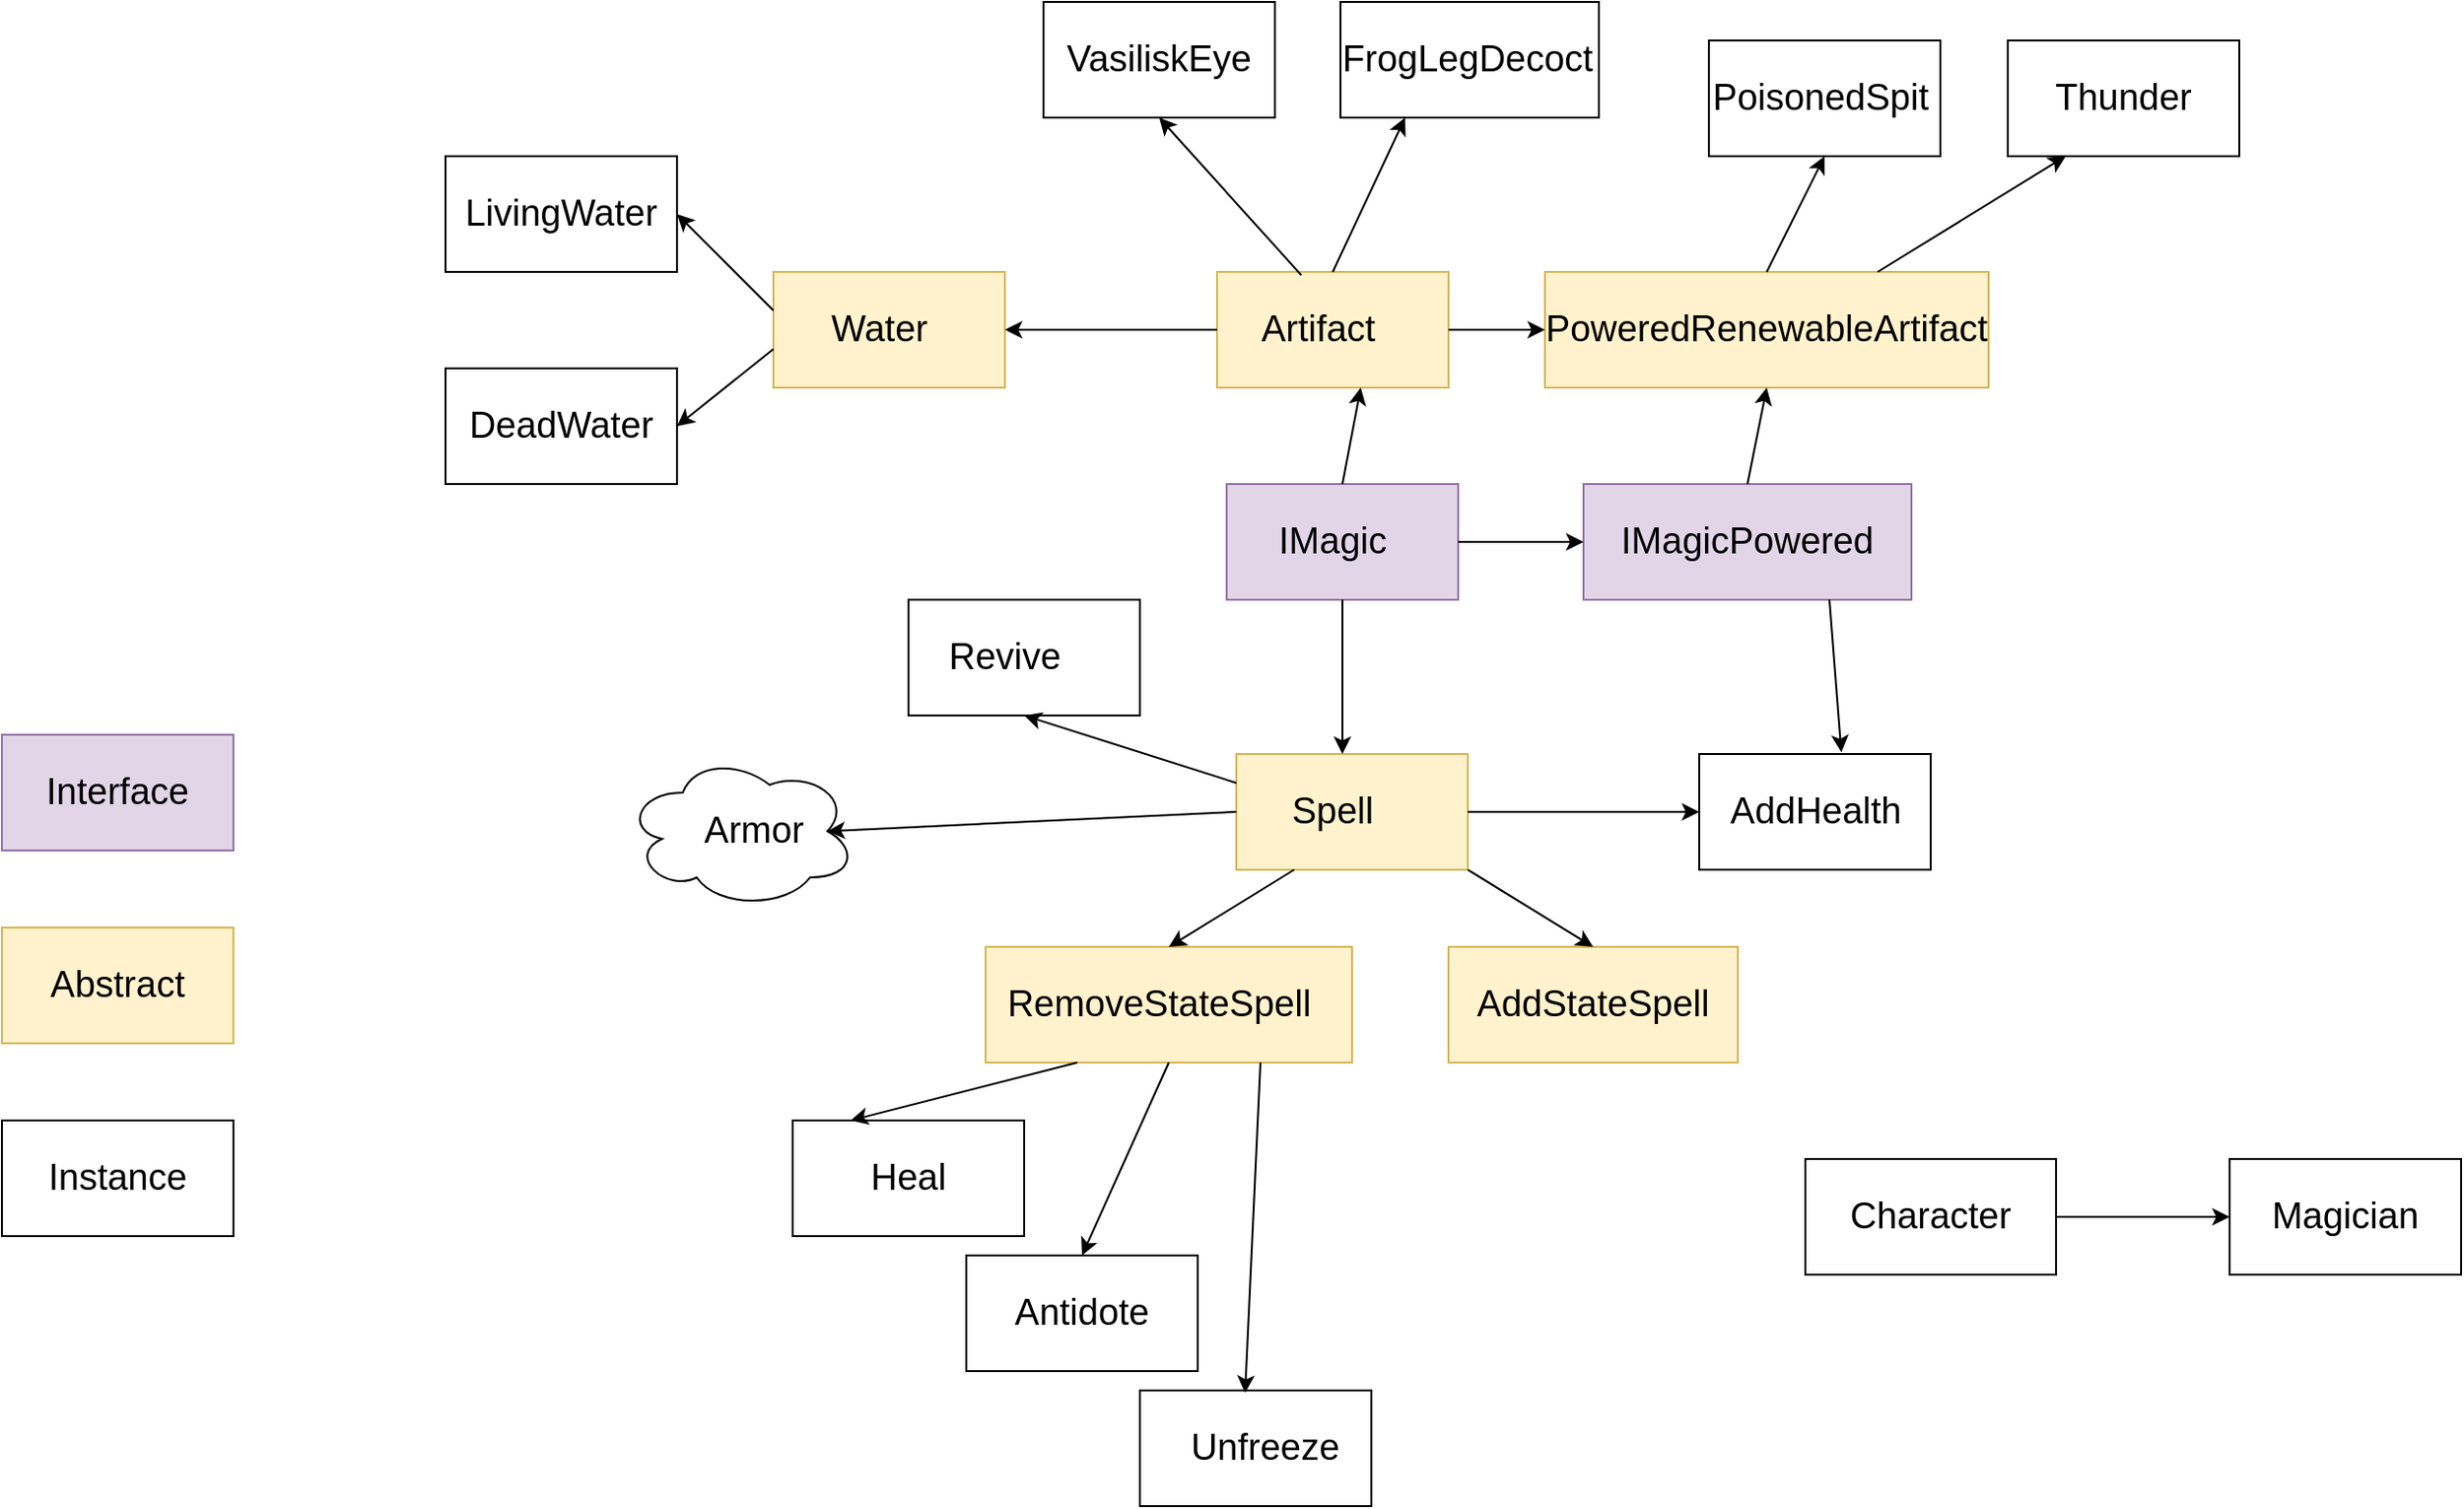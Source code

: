 <mxfile version="13.7.9" type="embed"><diagram id="7N2clspCVzqE43VNQIIF" name="Page-1"><mxGraphModel dx="1462" dy="1476" grid="0" gridSize="10" guides="1" tooltips="1" connect="1" arrows="1" fold="1" page="1" pageScale="1" pageWidth="850" pageHeight="1100" math="0" shadow="0"><root><mxCell id="0"/><mxCell id="1" parent="0"/><mxCell id="C_QWCQGpTXDpGbuhT_bK-85" value="" style="ellipse;shape=cloud;whiteSpace=wrap;html=1;rounded=0;glass=1;sketch=0;fontSize=19;" parent="1" vertex="1"><mxGeometry x="-267" y="280" width="120" height="80" as="geometry"/></mxCell><mxCell id="C_QWCQGpTXDpGbuhT_bK-1" value="" style="rounded=0;whiteSpace=wrap;html=1;labelBorderColor=none;" parent="1" vertex="1"><mxGeometry x="345" y="490" width="130" height="60" as="geometry"/></mxCell><mxCell id="C_QWCQGpTXDpGbuhT_bK-2" value="" style="rounded=0;whiteSpace=wrap;html=1;fillColor=#e1d5e7;strokeColor=#9673a6;" parent="1" vertex="1"><mxGeometry x="45" y="140" width="120" height="60" as="geometry"/></mxCell><mxCell id="C_QWCQGpTXDpGbuhT_bK-3" value="" style="rounded=0;whiteSpace=wrap;html=1;" parent="1" vertex="1"><mxGeometry x="565" y="490" width="120" height="60" as="geometry"/></mxCell><mxCell id="C_QWCQGpTXDpGbuhT_bK-4" value="" style="rounded=0;whiteSpace=wrap;html=1;fillColor=#e1d5e7;strokeColor=#9673a6;" parent="1" vertex="1"><mxGeometry x="230" y="140" width="170" height="60" as="geometry"/></mxCell><mxCell id="C_QWCQGpTXDpGbuhT_bK-6" value="" style="rounded=0;whiteSpace=wrap;html=1;fillColor=#fff2cc;strokeColor=#d6b656;" parent="1" vertex="1"><mxGeometry x="50" y="280" width="120" height="60" as="geometry"/></mxCell><mxCell id="C_QWCQGpTXDpGbuhT_bK-8" value="Character" style="text;html=1;strokeColor=none;fillColor=none;align=center;verticalAlign=middle;whiteSpace=wrap;rounded=0;fontSize=19;" parent="1" vertex="1"><mxGeometry x="365" y="510" width="90" height="20" as="geometry"/></mxCell><mxCell id="C_QWCQGpTXDpGbuhT_bK-10" value="Magician" style="text;html=1;strokeColor=none;fillColor=none;align=center;verticalAlign=middle;whiteSpace=wrap;rounded=0;fontSize=19;" parent="1" vertex="1"><mxGeometry x="580" y="510" width="90" height="20" as="geometry"/></mxCell><mxCell id="C_QWCQGpTXDpGbuhT_bK-11" value="" style="endArrow=classic;html=1;fontSize=19;exitX=1;exitY=0.5;exitDx=0;exitDy=0;entryX=0;entryY=0.5;entryDx=0;entryDy=0;" parent="1" source="C_QWCQGpTXDpGbuhT_bK-1" target="C_QWCQGpTXDpGbuhT_bK-3" edge="1"><mxGeometry width="50" height="50" relative="1" as="geometry"><mxPoint x="280" y="280" as="sourcePoint"/><mxPoint x="330" y="230" as="targetPoint"/></mxGeometry></mxCell><mxCell id="C_QWCQGpTXDpGbuhT_bK-12" value="IMagic" style="text;html=1;strokeColor=none;fillColor=none;align=center;verticalAlign=middle;whiteSpace=wrap;rounded=0;fontSize=19;" parent="1" vertex="1"><mxGeometry x="60" y="160" width="80" height="20" as="geometry"/></mxCell><mxCell id="C_QWCQGpTXDpGbuhT_bK-13" value="IMagicPowered" style="text;html=1;strokeColor=none;fillColor=none;align=center;verticalAlign=middle;whiteSpace=wrap;rounded=0;fontSize=19;" parent="1" vertex="1"><mxGeometry x="295" y="160" width="40" height="20" as="geometry"/></mxCell><mxCell id="C_QWCQGpTXDpGbuhT_bK-14" value="" style="endArrow=classic;html=1;fontSize=19;exitX=1;exitY=0.5;exitDx=0;exitDy=0;entryX=0;entryY=0.5;entryDx=0;entryDy=0;" parent="1" source="C_QWCQGpTXDpGbuhT_bK-2" target="C_QWCQGpTXDpGbuhT_bK-4" edge="1"><mxGeometry relative="1" as="geometry"><mxPoint x="260" y="260" as="sourcePoint"/><mxPoint x="360" y="260" as="targetPoint"/></mxGeometry></mxCell><mxCell id="C_QWCQGpTXDpGbuhT_bK-16" value="Spell" style="text;html=1;strokeColor=none;fillColor=none;align=center;verticalAlign=middle;whiteSpace=wrap;rounded=0;fontSize=19;" parent="1" vertex="1"><mxGeometry x="65" y="300" width="70" height="20" as="geometry"/></mxCell><mxCell id="C_QWCQGpTXDpGbuhT_bK-18" value="" style="endArrow=classic;html=1;fontSize=19;exitX=0.5;exitY=1;exitDx=0;exitDy=0;" parent="1" source="C_QWCQGpTXDpGbuhT_bK-2" edge="1"><mxGeometry width="50" height="50" relative="1" as="geometry"><mxPoint x="280" y="280" as="sourcePoint"/><mxPoint x="105" y="280" as="targetPoint"/></mxGeometry></mxCell><mxCell id="C_QWCQGpTXDpGbuhT_bK-19" value="" style="rounded=0;whiteSpace=wrap;html=1;" parent="1" vertex="1"><mxGeometry y="610" width="120" height="60" as="geometry"/></mxCell><mxCell id="C_QWCQGpTXDpGbuhT_bK-20" value="" style="rounded=0;whiteSpace=wrap;html=1;fillColor=#fff2cc;strokeColor=#d6b656;" parent="1" vertex="1"><mxGeometry x="160" y="380" width="150" height="60" as="geometry"/></mxCell><mxCell id="C_QWCQGpTXDpGbuhT_bK-21" value="" style="rounded=0;whiteSpace=wrap;html=1;fillColor=#fff2cc;strokeColor=#d6b656;" parent="1" vertex="1"><mxGeometry x="-80" y="380" width="190" height="60" as="geometry"/></mxCell><mxCell id="C_QWCQGpTXDpGbuhT_bK-22" value="" style="rounded=0;whiteSpace=wrap;html=1;" parent="1" vertex="1"><mxGeometry x="-90" y="540" width="120" height="60" as="geometry"/></mxCell><mxCell id="C_QWCQGpTXDpGbuhT_bK-23" value="" style="rounded=0;whiteSpace=wrap;html=1;" parent="1" vertex="1"><mxGeometry x="-180" y="470" width="120" height="60" as="geometry"/></mxCell><mxCell id="C_QWCQGpTXDpGbuhT_bK-25" value="RemoveStateSpell" style="text;html=1;strokeColor=none;fillColor=none;align=center;verticalAlign=middle;whiteSpace=wrap;rounded=0;fontSize=19;" parent="1" vertex="1"><mxGeometry x="-10" y="400" width="40" height="20" as="geometry"/></mxCell><mxCell id="C_QWCQGpTXDpGbuhT_bK-26" value="AddStateSpell" style="text;html=1;strokeColor=none;fillColor=none;align=center;verticalAlign=middle;whiteSpace=wrap;rounded=0;fontSize=19;" parent="1" vertex="1"><mxGeometry x="215" y="400" width="40" height="20" as="geometry"/></mxCell><mxCell id="C_QWCQGpTXDpGbuhT_bK-27" value="Heal" style="text;html=1;strokeColor=none;fillColor=none;align=center;verticalAlign=middle;whiteSpace=wrap;rounded=0;fontSize=19;" parent="1" vertex="1"><mxGeometry x="-140" y="490" width="40" height="20" as="geometry"/></mxCell><mxCell id="C_QWCQGpTXDpGbuhT_bK-28" value="Antidote" style="text;html=1;strokeColor=none;fillColor=none;align=center;verticalAlign=middle;whiteSpace=wrap;rounded=0;fontSize=19;" parent="1" vertex="1"><mxGeometry x="-50" y="560" width="40" height="20" as="geometry"/></mxCell><mxCell id="C_QWCQGpTXDpGbuhT_bK-29" value="Unfreeze" style="text;html=1;strokeColor=none;fillColor=none;align=center;verticalAlign=middle;whiteSpace=wrap;rounded=0;fontSize=19;" parent="1" vertex="1"><mxGeometry x="10" y="630" width="110" height="20" as="geometry"/></mxCell><mxCell id="C_QWCQGpTXDpGbuhT_bK-30" value="" style="endArrow=classic;html=1;fontSize=19;exitX=0.25;exitY=1;exitDx=0;exitDy=0;entryX=0.5;entryY=0;entryDx=0;entryDy=0;" parent="1" source="C_QWCQGpTXDpGbuhT_bK-6" target="C_QWCQGpTXDpGbuhT_bK-21" edge="1"><mxGeometry width="50" height="50" relative="1" as="geometry"><mxPoint x="70" y="320" as="sourcePoint"/><mxPoint x="120" y="270" as="targetPoint"/></mxGeometry></mxCell><mxCell id="C_QWCQGpTXDpGbuhT_bK-31" value="" style="endArrow=classic;html=1;fontSize=19;entryX=0.5;entryY=0;entryDx=0;entryDy=0;exitX=1;exitY=1;exitDx=0;exitDy=0;" parent="1" source="C_QWCQGpTXDpGbuhT_bK-6" target="C_QWCQGpTXDpGbuhT_bK-20" edge="1"><mxGeometry width="50" height="50" relative="1" as="geometry"><mxPoint x="70" y="320" as="sourcePoint"/><mxPoint x="120" y="270" as="targetPoint"/></mxGeometry></mxCell><mxCell id="C_QWCQGpTXDpGbuhT_bK-32" value="" style="endArrow=classic;html=1;fontSize=19;exitX=0.25;exitY=1;exitDx=0;exitDy=0;entryX=0.25;entryY=0;entryDx=0;entryDy=0;" parent="1" source="C_QWCQGpTXDpGbuhT_bK-21" target="C_QWCQGpTXDpGbuhT_bK-23" edge="1"><mxGeometry width="50" height="50" relative="1" as="geometry"><mxPoint x="70" y="320" as="sourcePoint"/><mxPoint x="120" y="270" as="targetPoint"/></mxGeometry></mxCell><mxCell id="C_QWCQGpTXDpGbuhT_bK-33" value="" style="endArrow=classic;html=1;fontSize=19;exitX=0.5;exitY=1;exitDx=0;exitDy=0;entryX=0.5;entryY=0;entryDx=0;entryDy=0;" parent="1" source="C_QWCQGpTXDpGbuhT_bK-21" target="C_QWCQGpTXDpGbuhT_bK-22" edge="1"><mxGeometry width="50" height="50" relative="1" as="geometry"><mxPoint x="70" y="370" as="sourcePoint"/><mxPoint x="120" y="320" as="targetPoint"/></mxGeometry></mxCell><mxCell id="C_QWCQGpTXDpGbuhT_bK-34" value="" style="endArrow=classic;html=1;fontSize=19;exitX=0.75;exitY=1;exitDx=0;exitDy=0;entryX=0.405;entryY=-0.937;entryDx=0;entryDy=0;entryPerimeter=0;" parent="1" source="C_QWCQGpTXDpGbuhT_bK-21" target="C_QWCQGpTXDpGbuhT_bK-29" edge="1"><mxGeometry width="50" height="50" relative="1" as="geometry"><mxPoint x="70" y="370" as="sourcePoint"/><mxPoint x="78" y="605" as="targetPoint"/></mxGeometry></mxCell><mxCell id="C_QWCQGpTXDpGbuhT_bK-35" value="" style="rounded=0;whiteSpace=wrap;html=1;" parent="1" vertex="1"><mxGeometry x="290" y="280" width="120" height="60" as="geometry"/></mxCell><mxCell id="C_QWCQGpTXDpGbuhT_bK-36" value="" style="rounded=0;whiteSpace=wrap;html=1;" parent="1" vertex="1"><mxGeometry x="-120" y="200" width="120" height="60" as="geometry"/></mxCell><mxCell id="C_QWCQGpTXDpGbuhT_bK-37" value="" style="rounded=0;whiteSpace=wrap;html=1;" parent="1" vertex="1"><mxGeometry x="-360" y="80" width="120" height="60" as="geometry"/></mxCell><mxCell id="C_QWCQGpTXDpGbuhT_bK-38" value="" style="rounded=0;whiteSpace=wrap;html=1;fillColor=#fff2cc;strokeColor=#d6b656;" parent="1" vertex="1"><mxGeometry x="40" y="30" width="120" height="60" as="geometry"/></mxCell><mxCell id="C_QWCQGpTXDpGbuhT_bK-39" value="" style="endArrow=classic;html=1;fontSize=19;exitX=1;exitY=0.5;exitDx=0;exitDy=0;entryX=0;entryY=0.5;entryDx=0;entryDy=0;" parent="1" source="C_QWCQGpTXDpGbuhT_bK-6" target="C_QWCQGpTXDpGbuhT_bK-35" edge="1"><mxGeometry width="50" height="50" relative="1" as="geometry"><mxPoint x="70" y="360" as="sourcePoint"/><mxPoint x="120" y="310" as="targetPoint"/></mxGeometry></mxCell><mxCell id="C_QWCQGpTXDpGbuhT_bK-40" value="" style="endArrow=classic;html=1;fontSize=19;exitX=0.75;exitY=1;exitDx=0;exitDy=0;entryX=0.614;entryY=-0.014;entryDx=0;entryDy=0;entryPerimeter=0;" parent="1" source="C_QWCQGpTXDpGbuhT_bK-4" target="C_QWCQGpTXDpGbuhT_bK-35" edge="1"><mxGeometry width="50" height="50" relative="1" as="geometry"><mxPoint x="70" y="360" as="sourcePoint"/><mxPoint x="120" y="310" as="targetPoint"/></mxGeometry></mxCell><mxCell id="C_QWCQGpTXDpGbuhT_bK-41" value="AddHealth" style="text;html=1;strokeColor=none;fillColor=none;align=center;verticalAlign=middle;whiteSpace=wrap;rounded=0;fontSize=19;" parent="1" vertex="1"><mxGeometry x="327.5" y="300" width="45" height="20" as="geometry"/></mxCell><mxCell id="C_QWCQGpTXDpGbuhT_bK-42" value="Revive" style="text;html=1;strokeColor=none;fillColor=none;align=center;verticalAlign=middle;whiteSpace=wrap;rounded=0;fontSize=19;" parent="1" vertex="1"><mxGeometry x="-90" y="220" width="40" height="20" as="geometry"/></mxCell><mxCell id="C_QWCQGpTXDpGbuhT_bK-43" value="" style="endArrow=classic;html=1;fontSize=19;exitX=0;exitY=0.25;exitDx=0;exitDy=0;entryX=0.5;entryY=1;entryDx=0;entryDy=0;" parent="1" source="C_QWCQGpTXDpGbuhT_bK-6" target="C_QWCQGpTXDpGbuhT_bK-36" edge="1"><mxGeometry width="50" height="50" relative="1" as="geometry"><mxPoint x="70" y="360" as="sourcePoint"/><mxPoint x="120" y="310" as="targetPoint"/></mxGeometry></mxCell><mxCell id="C_QWCQGpTXDpGbuhT_bK-47" value="" style="rounded=0;whiteSpace=wrap;html=1;fillColor=#fff2cc;strokeColor=#d6b656;" parent="1" vertex="1"><mxGeometry x="-190" y="30" width="120" height="60" as="geometry"/></mxCell><mxCell id="C_QWCQGpTXDpGbuhT_bK-48" value="" style="rounded=0;whiteSpace=wrap;html=1;fillColor=#fff2cc;strokeColor=#d6b656;" parent="1" vertex="1"><mxGeometry x="210" y="30" width="230" height="60" as="geometry"/></mxCell><mxCell id="C_QWCQGpTXDpGbuhT_bK-49" value="" style="rounded=0;whiteSpace=wrap;html=1;fillColor=#e1d5e7;strokeColor=#9673a6;" parent="1" vertex="1"><mxGeometry x="-590" y="270" width="120" height="60" as="geometry"/></mxCell><mxCell id="C_QWCQGpTXDpGbuhT_bK-51" value="" style="rounded=0;whiteSpace=wrap;html=1;" parent="1" vertex="1"><mxGeometry x="-360" y="-30" width="120" height="60" as="geometry"/></mxCell><mxCell id="C_QWCQGpTXDpGbuhT_bK-52" value="PoweredRenewableArtifact" style="text;html=1;strokeColor=none;fillColor=none;align=center;verticalAlign=middle;whiteSpace=wrap;rounded=0;fontSize=19;" parent="1" vertex="1"><mxGeometry x="305" y="50" width="40" height="20" as="geometry"/></mxCell><mxCell id="C_QWCQGpTXDpGbuhT_bK-54" value="" style="endArrow=classic;html=1;fontSize=19;exitX=0.5;exitY=0;exitDx=0;exitDy=0;entryX=0.5;entryY=1;entryDx=0;entryDy=0;" parent="1" source="C_QWCQGpTXDpGbuhT_bK-4" target="C_QWCQGpTXDpGbuhT_bK-48" edge="1"><mxGeometry width="50" height="50" relative="1" as="geometry"><mxPoint x="340" y="410" as="sourcePoint"/><mxPoint x="390" y="360" as="targetPoint"/></mxGeometry></mxCell><mxCell id="C_QWCQGpTXDpGbuhT_bK-55" value="" style="endArrow=classic;html=1;fontSize=19;exitX=1;exitY=0.5;exitDx=0;exitDy=0;entryX=0;entryY=0.5;entryDx=0;entryDy=0;" parent="1" source="C_QWCQGpTXDpGbuhT_bK-38" target="C_QWCQGpTXDpGbuhT_bK-48" edge="1"><mxGeometry width="50" height="50" relative="1" as="geometry"><mxPoint x="370" y="420" as="sourcePoint"/><mxPoint x="460" y="390" as="targetPoint"/></mxGeometry></mxCell><mxCell id="C_QWCQGpTXDpGbuhT_bK-56" value="" style="endArrow=classic;html=1;fontSize=19;exitX=0.5;exitY=0;exitDx=0;exitDy=0;entryX=0.621;entryY=1;entryDx=0;entryDy=0;entryPerimeter=0;" parent="1" source="C_QWCQGpTXDpGbuhT_bK-2" target="C_QWCQGpTXDpGbuhT_bK-38" edge="1"><mxGeometry width="50" height="50" relative="1" as="geometry"><mxPoint x="280" y="410" as="sourcePoint"/><mxPoint x="105" y="100" as="targetPoint"/></mxGeometry></mxCell><mxCell id="C_QWCQGpTXDpGbuhT_bK-57" value="Artifact" style="text;html=1;strokeColor=none;fillColor=none;align=center;verticalAlign=middle;whiteSpace=wrap;rounded=0;fontSize=19;" parent="1" vertex="1"><mxGeometry x="45" y="50" width="95" height="20" as="geometry"/></mxCell><mxCell id="C_QWCQGpTXDpGbuhT_bK-58" value="Water" style="text;html=1;strokeColor=none;fillColor=none;align=center;verticalAlign=middle;whiteSpace=wrap;rounded=0;fontSize=19;" parent="1" vertex="1"><mxGeometry x="-170" y="50" width="70" height="20" as="geometry"/></mxCell><mxCell id="C_QWCQGpTXDpGbuhT_bK-59" value="" style="rounded=0;whiteSpace=wrap;html=1;" parent="1" vertex="1"><mxGeometry x="295" y="-90" width="120" height="60" as="geometry"/></mxCell><mxCell id="C_QWCQGpTXDpGbuhT_bK-60" value="" style="rounded=0;whiteSpace=wrap;html=1;" parent="1" vertex="1"><mxGeometry x="450" y="-90" width="120" height="60" as="geometry"/></mxCell><mxCell id="C_QWCQGpTXDpGbuhT_bK-61" value="" style="rounded=0;whiteSpace=wrap;html=1;" parent="1" vertex="1"><mxGeometry x="-50" y="-110" width="120" height="60" as="geometry"/></mxCell><mxCell id="C_QWCQGpTXDpGbuhT_bK-62" value="" style="rounded=0;whiteSpace=wrap;html=1;" parent="1" vertex="1"><mxGeometry x="104" y="-110" width="134" height="60" as="geometry"/></mxCell><mxCell id="C_QWCQGpTXDpGbuhT_bK-63" value="" style="endArrow=classic;html=1;fontSize=19;entryX=1;entryY=0.5;entryDx=0;entryDy=0;" parent="1" target="C_QWCQGpTXDpGbuhT_bK-37" edge="1"><mxGeometry width="50" height="50" relative="1" as="geometry"><mxPoint x="-190" y="70" as="sourcePoint"/><mxPoint x="330" y="250" as="targetPoint"/></mxGeometry></mxCell><mxCell id="C_QWCQGpTXDpGbuhT_bK-64" value="" style="endArrow=classic;html=1;fontSize=19;entryX=1;entryY=0.5;entryDx=0;entryDy=0;" parent="1" target="C_QWCQGpTXDpGbuhT_bK-51" edge="1"><mxGeometry width="50" height="50" relative="1" as="geometry"><mxPoint x="-190" y="50" as="sourcePoint"/><mxPoint x="330" y="250" as="targetPoint"/></mxGeometry></mxCell><mxCell id="C_QWCQGpTXDpGbuhT_bK-65" value="" style="endArrow=classic;html=1;fontSize=19;exitX=0;exitY=0.5;exitDx=0;exitDy=0;entryX=1;entryY=0.5;entryDx=0;entryDy=0;" parent="1" source="C_QWCQGpTXDpGbuhT_bK-38" target="C_QWCQGpTXDpGbuhT_bK-47" edge="1"><mxGeometry width="50" height="50" relative="1" as="geometry"><mxPoint x="280" y="300" as="sourcePoint"/><mxPoint x="330" y="250" as="targetPoint"/></mxGeometry></mxCell><mxCell id="C_QWCQGpTXDpGbuhT_bK-66" value="" style="endArrow=classic;html=1;fontSize=19;exitX=0.5;exitY=0;exitDx=0;exitDy=0;entryX=0.25;entryY=1;entryDx=0;entryDy=0;" parent="1" source="C_QWCQGpTXDpGbuhT_bK-38" target="C_QWCQGpTXDpGbuhT_bK-62" edge="1"><mxGeometry width="50" height="50" relative="1" as="geometry"><mxPoint x="280" y="300" as="sourcePoint"/><mxPoint x="330" y="250" as="targetPoint"/></mxGeometry></mxCell><mxCell id="C_QWCQGpTXDpGbuhT_bK-67" value="" style="endArrow=classic;html=1;fontSize=19;entryX=0.5;entryY=1;entryDx=0;entryDy=0;exitX=0.364;exitY=0.028;exitDx=0;exitDy=0;exitPerimeter=0;" parent="1" source="C_QWCQGpTXDpGbuhT_bK-38" target="C_QWCQGpTXDpGbuhT_bK-61" edge="1"><mxGeometry width="50" height="50" relative="1" as="geometry"><mxPoint x="57" y="27" as="sourcePoint"/><mxPoint x="330" y="250" as="targetPoint"/></mxGeometry></mxCell><mxCell id="C_QWCQGpTXDpGbuhT_bK-68" value="" style="endArrow=classic;html=1;fontSize=19;exitX=0.5;exitY=0;exitDx=0;exitDy=0;entryX=0.5;entryY=1;entryDx=0;entryDy=0;" parent="1" source="C_QWCQGpTXDpGbuhT_bK-48" target="C_QWCQGpTXDpGbuhT_bK-59" edge="1"><mxGeometry width="50" height="50" relative="1" as="geometry"><mxPoint x="280" y="300" as="sourcePoint"/><mxPoint x="330" y="250" as="targetPoint"/></mxGeometry></mxCell><mxCell id="C_QWCQGpTXDpGbuhT_bK-69" value="" style="endArrow=classic;html=1;fontSize=19;entryX=0.25;entryY=1;entryDx=0;entryDy=0;exitX=0.75;exitY=0;exitDx=0;exitDy=0;" parent="1" source="C_QWCQGpTXDpGbuhT_bK-48" target="C_QWCQGpTXDpGbuhT_bK-60" edge="1"><mxGeometry width="50" height="50" relative="1" as="geometry"><mxPoint x="340" y="37" as="sourcePoint"/><mxPoint x="440" as="targetPoint"/></mxGeometry></mxCell><mxCell id="C_QWCQGpTXDpGbuhT_bK-70" value="LivingWater" style="text;html=1;strokeColor=none;fillColor=none;align=center;verticalAlign=middle;whiteSpace=wrap;rounded=0;fontSize=19;" parent="1" vertex="1"><mxGeometry x="-320" y="-10" width="40" height="20" as="geometry"/></mxCell><mxCell id="C_QWCQGpTXDpGbuhT_bK-71" value="DeadWater" style="text;html=1;strokeColor=none;fillColor=none;align=center;verticalAlign=middle;whiteSpace=wrap;rounded=0;fontSize=19;" parent="1" vertex="1"><mxGeometry x="-320" y="100" width="40" height="20" as="geometry"/></mxCell><mxCell id="C_QWCQGpTXDpGbuhT_bK-72" value="VasiliskEye" style="text;html=1;strokeColor=none;fillColor=none;align=center;verticalAlign=middle;whiteSpace=wrap;rounded=0;fontSize=19;" parent="1" vertex="1"><mxGeometry x="-10" y="-90" width="40" height="20" as="geometry"/></mxCell><mxCell id="C_QWCQGpTXDpGbuhT_bK-73" value="FrogLegDecoct" style="text;html=1;strokeColor=none;fillColor=none;align=center;verticalAlign=middle;whiteSpace=wrap;rounded=0;fontSize=19;" parent="1" vertex="1"><mxGeometry x="150" y="-90" width="40" height="20" as="geometry"/></mxCell><mxCell id="C_QWCQGpTXDpGbuhT_bK-74" value="PoisonedSpit" style="text;html=1;strokeColor=none;fillColor=none;align=center;verticalAlign=middle;whiteSpace=wrap;rounded=0;fontSize=19;" parent="1" vertex="1"><mxGeometry x="332.5" y="-70" width="40" height="20" as="geometry"/></mxCell><mxCell id="C_QWCQGpTXDpGbuhT_bK-75" value="Thunder" style="text;html=1;strokeColor=none;fillColor=none;align=center;verticalAlign=middle;whiteSpace=wrap;rounded=0;fontSize=19;" parent="1" vertex="1"><mxGeometry x="460" y="-70" width="100" height="20" as="geometry"/></mxCell><mxCell id="C_QWCQGpTXDpGbuhT_bK-77" value="" style="rounded=0;whiteSpace=wrap;html=1;fillColor=#fff2cc;strokeColor=#d6b656;" parent="1" vertex="1"><mxGeometry x="-590" y="370" width="120" height="60" as="geometry"/></mxCell><mxCell id="C_QWCQGpTXDpGbuhT_bK-78" value="" style="rounded=0;whiteSpace=wrap;html=1;" parent="1" vertex="1"><mxGeometry x="-590" y="470" width="120" height="60" as="geometry"/></mxCell><mxCell id="C_QWCQGpTXDpGbuhT_bK-79" value="Interface" style="text;html=1;strokeColor=none;fillColor=none;align=center;verticalAlign=middle;whiteSpace=wrap;rounded=0;fontSize=19;" parent="1" vertex="1"><mxGeometry x="-550" y="290" width="40" height="20" as="geometry"/></mxCell><mxCell id="C_QWCQGpTXDpGbuhT_bK-80" value="Abstract" style="text;html=1;strokeColor=none;fillColor=none;align=center;verticalAlign=middle;whiteSpace=wrap;rounded=0;fontSize=19;" parent="1" vertex="1"><mxGeometry x="-550" y="390" width="40" height="20" as="geometry"/></mxCell><mxCell id="C_QWCQGpTXDpGbuhT_bK-82" value="Instance" style="text;html=1;strokeColor=none;fillColor=none;align=center;verticalAlign=middle;whiteSpace=wrap;rounded=0;fontSize=19;" parent="1" vertex="1"><mxGeometry x="-550" y="490" width="40" height="20" as="geometry"/></mxCell><mxCell id="C_QWCQGpTXDpGbuhT_bK-84" value="Armor" style="text;html=1;strokeColor=none;fillColor=none;align=center;verticalAlign=middle;whiteSpace=wrap;rounded=0;fontSize=19;" parent="1" vertex="1"><mxGeometry x="-220" y="310" width="40" height="20" as="geometry"/></mxCell><mxCell id="C_QWCQGpTXDpGbuhT_bK-86" value="" style="endArrow=classic;html=1;fontSize=19;exitX=0;exitY=0.5;exitDx=0;exitDy=0;entryX=0.875;entryY=0.5;entryDx=0;entryDy=0;entryPerimeter=0;" parent="1" source="C_QWCQGpTXDpGbuhT_bK-6" target="C_QWCQGpTXDpGbuhT_bK-85" edge="1"><mxGeometry width="50" height="50" relative="1" as="geometry"><mxPoint x="15" y="277" as="sourcePoint"/><mxPoint x="65" y="227" as="targetPoint"/></mxGeometry></mxCell></root></mxGraphModel></diagram></mxfile>